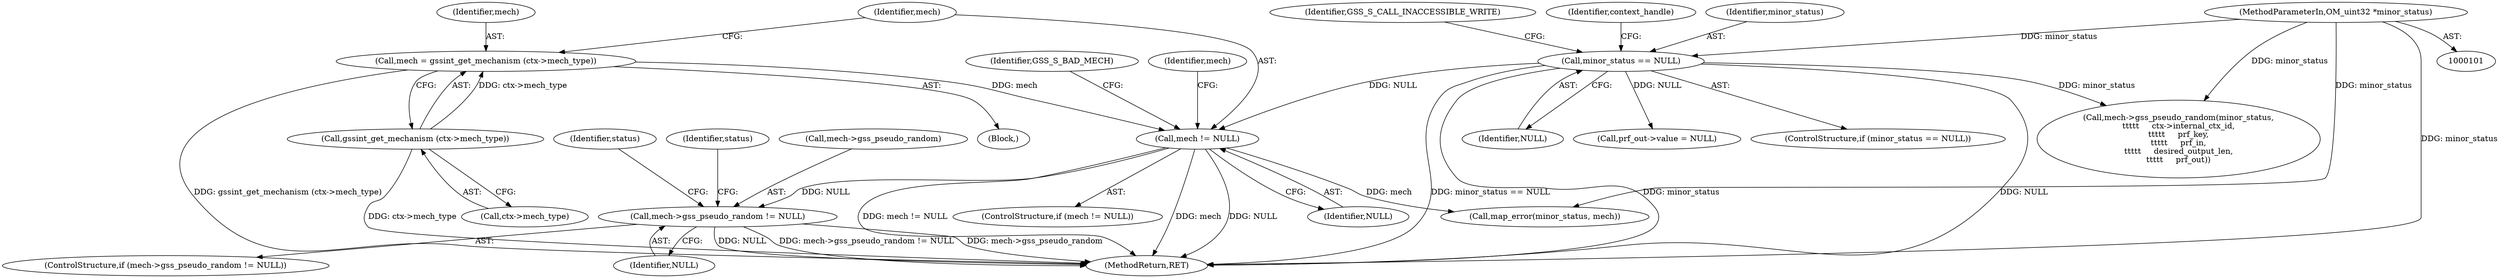 digraph "0_krb5_56f7b1bc95a2a3eeb420e069e7655fb181ade5cf_6@API" {
"1000177" [label="(Call,mech->gss_pseudo_random != NULL)"];
"1000172" [label="(Call,mech != NULL)"];
"1000165" [label="(Call,mech = gssint_get_mechanism (ctx->mech_type))"];
"1000167" [label="(Call,gssint_get_mechanism (ctx->mech_type))"];
"1000113" [label="(Call,minor_status == NULL)"];
"1000102" [label="(MethodParameterIn,OM_uint32 *minor_status)"];
"1000117" [label="(Identifier,GSS_S_CALL_INACCESSIBLE_WRITE)"];
"1000168" [label="(Call,ctx->mech_type)"];
"1000108" [label="(Block,)"];
"1000115" [label="(Identifier,NULL)"];
"1000173" [label="(Identifier,mech)"];
"1000203" [label="(Identifier,status)"];
"1000176" [label="(ControlStructure,if (mech->gss_pseudo_random != NULL))"];
"1000177" [label="(Call,mech->gss_pseudo_random != NULL)"];
"1000113" [label="(Call,minor_status == NULL)"];
"1000147" [label="(Call,prf_out->value = NULL)"];
"1000174" [label="(Identifier,NULL)"];
"1000209" [label="(MethodReturn,RET)"];
"1000165" [label="(Call,mech = gssint_get_mechanism (ctx->mech_type))"];
"1000112" [label="(ControlStructure,if (minor_status == NULL))"];
"1000185" [label="(Call,mech->gss_pseudo_random(minor_status,\n\t\t\t\t\t     ctx->internal_ctx_id,\n\t\t\t\t\t     prf_key,\n\t\t\t\t\t     prf_in,\n\t\t\t\t\t     desired_output_len,\n\t\t\t\t\t     prf_out))"];
"1000198" [label="(Call,map_error(minor_status, mech))"];
"1000184" [label="(Identifier,status)"];
"1000102" [label="(MethodParameterIn,OM_uint32 *minor_status)"];
"1000178" [label="(Call,mech->gss_pseudo_random)"];
"1000120" [label="(Identifier,context_handle)"];
"1000167" [label="(Call,gssint_get_mechanism (ctx->mech_type))"];
"1000114" [label="(Identifier,minor_status)"];
"1000171" [label="(ControlStructure,if (mech != NULL))"];
"1000166" [label="(Identifier,mech)"];
"1000181" [label="(Identifier,NULL)"];
"1000208" [label="(Identifier,GSS_S_BAD_MECH)"];
"1000179" [label="(Identifier,mech)"];
"1000172" [label="(Call,mech != NULL)"];
"1000177" -> "1000176"  [label="AST: "];
"1000177" -> "1000181"  [label="CFG: "];
"1000178" -> "1000177"  [label="AST: "];
"1000181" -> "1000177"  [label="AST: "];
"1000184" -> "1000177"  [label="CFG: "];
"1000203" -> "1000177"  [label="CFG: "];
"1000177" -> "1000209"  [label="DDG: NULL"];
"1000177" -> "1000209"  [label="DDG: mech->gss_pseudo_random != NULL"];
"1000177" -> "1000209"  [label="DDG: mech->gss_pseudo_random"];
"1000172" -> "1000177"  [label="DDG: NULL"];
"1000172" -> "1000171"  [label="AST: "];
"1000172" -> "1000174"  [label="CFG: "];
"1000173" -> "1000172"  [label="AST: "];
"1000174" -> "1000172"  [label="AST: "];
"1000179" -> "1000172"  [label="CFG: "];
"1000208" -> "1000172"  [label="CFG: "];
"1000172" -> "1000209"  [label="DDG: mech != NULL"];
"1000172" -> "1000209"  [label="DDG: mech"];
"1000172" -> "1000209"  [label="DDG: NULL"];
"1000165" -> "1000172"  [label="DDG: mech"];
"1000113" -> "1000172"  [label="DDG: NULL"];
"1000172" -> "1000198"  [label="DDG: mech"];
"1000165" -> "1000108"  [label="AST: "];
"1000165" -> "1000167"  [label="CFG: "];
"1000166" -> "1000165"  [label="AST: "];
"1000167" -> "1000165"  [label="AST: "];
"1000173" -> "1000165"  [label="CFG: "];
"1000165" -> "1000209"  [label="DDG: gssint_get_mechanism (ctx->mech_type)"];
"1000167" -> "1000165"  [label="DDG: ctx->mech_type"];
"1000167" -> "1000168"  [label="CFG: "];
"1000168" -> "1000167"  [label="AST: "];
"1000167" -> "1000209"  [label="DDG: ctx->mech_type"];
"1000113" -> "1000112"  [label="AST: "];
"1000113" -> "1000115"  [label="CFG: "];
"1000114" -> "1000113"  [label="AST: "];
"1000115" -> "1000113"  [label="AST: "];
"1000117" -> "1000113"  [label="CFG: "];
"1000120" -> "1000113"  [label="CFG: "];
"1000113" -> "1000209"  [label="DDG: minor_status"];
"1000113" -> "1000209"  [label="DDG: NULL"];
"1000113" -> "1000209"  [label="DDG: minor_status == NULL"];
"1000102" -> "1000113"  [label="DDG: minor_status"];
"1000113" -> "1000147"  [label="DDG: NULL"];
"1000113" -> "1000185"  [label="DDG: minor_status"];
"1000102" -> "1000101"  [label="AST: "];
"1000102" -> "1000209"  [label="DDG: minor_status"];
"1000102" -> "1000185"  [label="DDG: minor_status"];
"1000102" -> "1000198"  [label="DDG: minor_status"];
}
